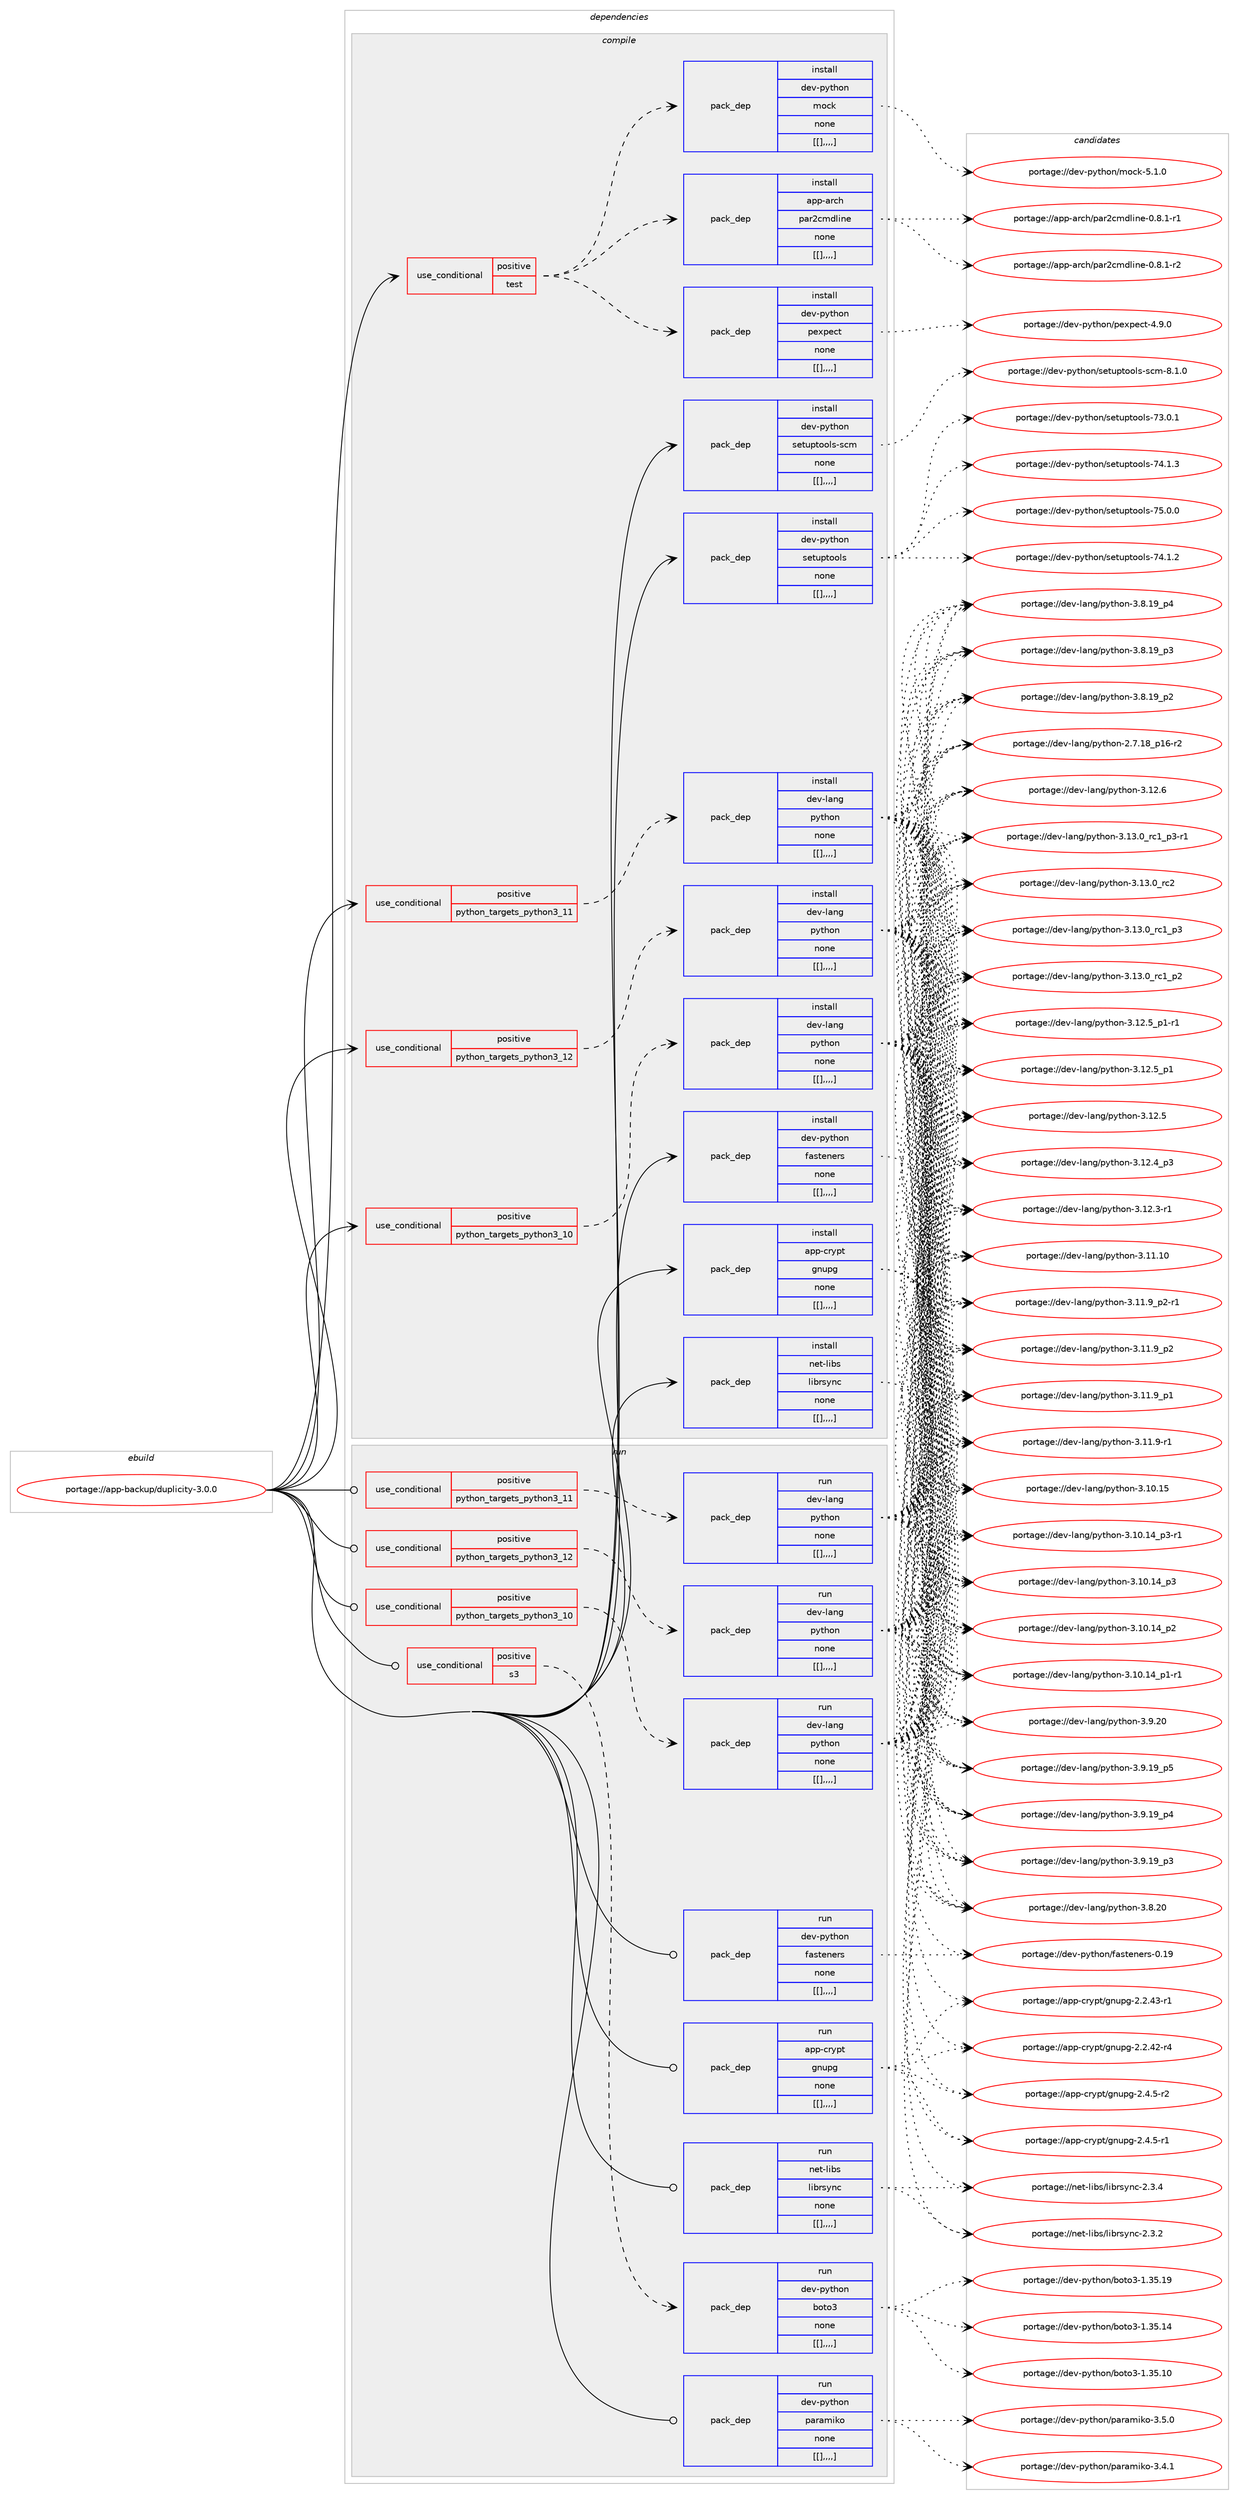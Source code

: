 digraph prolog {

# *************
# Graph options
# *************

newrank=true;
concentrate=true;
compound=true;
graph [rankdir=LR,fontname=Helvetica,fontsize=10,ranksep=1.5];#, ranksep=2.5, nodesep=0.2];
edge  [arrowhead=vee];
node  [fontname=Helvetica,fontsize=10];

# **********
# The ebuild
# **********

subgraph cluster_leftcol {
color=gray;
label=<<i>ebuild</i>>;
id [label="portage://app-backup/duplicity-3.0.0", color=red, width=4, href="../app-backup/duplicity-3.0.0.svg"];
}

# ****************
# The dependencies
# ****************

subgraph cluster_midcol {
color=gray;
label=<<i>dependencies</i>>;
subgraph cluster_compile {
fillcolor="#eeeeee";
style=filled;
label=<<i>compile</i>>;
subgraph cond2868 {
dependency9997 [label=<<TABLE BORDER="0" CELLBORDER="1" CELLSPACING="0" CELLPADDING="4"><TR><TD ROWSPAN="3" CELLPADDING="10">use_conditional</TD></TR><TR><TD>positive</TD></TR><TR><TD>python_targets_python3_10</TD></TR></TABLE>>, shape=none, color=red];
subgraph pack7084 {
dependency9998 [label=<<TABLE BORDER="0" CELLBORDER="1" CELLSPACING="0" CELLPADDING="4" WIDTH="220"><TR><TD ROWSPAN="6" CELLPADDING="30">pack_dep</TD></TR><TR><TD WIDTH="110">install</TD></TR><TR><TD>dev-lang</TD></TR><TR><TD>python</TD></TR><TR><TD>none</TD></TR><TR><TD>[[],,,,]</TD></TR></TABLE>>, shape=none, color=blue];
}
dependency9997:e -> dependency9998:w [weight=20,style="dashed",arrowhead="vee"];
}
id:e -> dependency9997:w [weight=20,style="solid",arrowhead="vee"];
subgraph cond2869 {
dependency9999 [label=<<TABLE BORDER="0" CELLBORDER="1" CELLSPACING="0" CELLPADDING="4"><TR><TD ROWSPAN="3" CELLPADDING="10">use_conditional</TD></TR><TR><TD>positive</TD></TR><TR><TD>python_targets_python3_11</TD></TR></TABLE>>, shape=none, color=red];
subgraph pack7085 {
dependency10000 [label=<<TABLE BORDER="0" CELLBORDER="1" CELLSPACING="0" CELLPADDING="4" WIDTH="220"><TR><TD ROWSPAN="6" CELLPADDING="30">pack_dep</TD></TR><TR><TD WIDTH="110">install</TD></TR><TR><TD>dev-lang</TD></TR><TR><TD>python</TD></TR><TR><TD>none</TD></TR><TR><TD>[[],,,,]</TD></TR></TABLE>>, shape=none, color=blue];
}
dependency9999:e -> dependency10000:w [weight=20,style="dashed",arrowhead="vee"];
}
id:e -> dependency9999:w [weight=20,style="solid",arrowhead="vee"];
subgraph cond2870 {
dependency10001 [label=<<TABLE BORDER="0" CELLBORDER="1" CELLSPACING="0" CELLPADDING="4"><TR><TD ROWSPAN="3" CELLPADDING="10">use_conditional</TD></TR><TR><TD>positive</TD></TR><TR><TD>python_targets_python3_12</TD></TR></TABLE>>, shape=none, color=red];
subgraph pack7086 {
dependency10002 [label=<<TABLE BORDER="0" CELLBORDER="1" CELLSPACING="0" CELLPADDING="4" WIDTH="220"><TR><TD ROWSPAN="6" CELLPADDING="30">pack_dep</TD></TR><TR><TD WIDTH="110">install</TD></TR><TR><TD>dev-lang</TD></TR><TR><TD>python</TD></TR><TR><TD>none</TD></TR><TR><TD>[[],,,,]</TD></TR></TABLE>>, shape=none, color=blue];
}
dependency10001:e -> dependency10002:w [weight=20,style="dashed",arrowhead="vee"];
}
id:e -> dependency10001:w [weight=20,style="solid",arrowhead="vee"];
subgraph cond2871 {
dependency10003 [label=<<TABLE BORDER="0" CELLBORDER="1" CELLSPACING="0" CELLPADDING="4"><TR><TD ROWSPAN="3" CELLPADDING="10">use_conditional</TD></TR><TR><TD>positive</TD></TR><TR><TD>test</TD></TR></TABLE>>, shape=none, color=red];
subgraph pack7087 {
dependency10004 [label=<<TABLE BORDER="0" CELLBORDER="1" CELLSPACING="0" CELLPADDING="4" WIDTH="220"><TR><TD ROWSPAN="6" CELLPADDING="30">pack_dep</TD></TR><TR><TD WIDTH="110">install</TD></TR><TR><TD>app-arch</TD></TR><TR><TD>par2cmdline</TD></TR><TR><TD>none</TD></TR><TR><TD>[[],,,,]</TD></TR></TABLE>>, shape=none, color=blue];
}
dependency10003:e -> dependency10004:w [weight=20,style="dashed",arrowhead="vee"];
subgraph pack7088 {
dependency10005 [label=<<TABLE BORDER="0" CELLBORDER="1" CELLSPACING="0" CELLPADDING="4" WIDTH="220"><TR><TD ROWSPAN="6" CELLPADDING="30">pack_dep</TD></TR><TR><TD WIDTH="110">install</TD></TR><TR><TD>dev-python</TD></TR><TR><TD>mock</TD></TR><TR><TD>none</TD></TR><TR><TD>[[],,,,]</TD></TR></TABLE>>, shape=none, color=blue];
}
dependency10003:e -> dependency10005:w [weight=20,style="dashed",arrowhead="vee"];
subgraph pack7089 {
dependency10006 [label=<<TABLE BORDER="0" CELLBORDER="1" CELLSPACING="0" CELLPADDING="4" WIDTH="220"><TR><TD ROWSPAN="6" CELLPADDING="30">pack_dep</TD></TR><TR><TD WIDTH="110">install</TD></TR><TR><TD>dev-python</TD></TR><TR><TD>pexpect</TD></TR><TR><TD>none</TD></TR><TR><TD>[[],,,,]</TD></TR></TABLE>>, shape=none, color=blue];
}
dependency10003:e -> dependency10006:w [weight=20,style="dashed",arrowhead="vee"];
}
id:e -> dependency10003:w [weight=20,style="solid",arrowhead="vee"];
subgraph pack7090 {
dependency10007 [label=<<TABLE BORDER="0" CELLBORDER="1" CELLSPACING="0" CELLPADDING="4" WIDTH="220"><TR><TD ROWSPAN="6" CELLPADDING="30">pack_dep</TD></TR><TR><TD WIDTH="110">install</TD></TR><TR><TD>app-crypt</TD></TR><TR><TD>gnupg</TD></TR><TR><TD>none</TD></TR><TR><TD>[[],,,,]</TD></TR></TABLE>>, shape=none, color=blue];
}
id:e -> dependency10007:w [weight=20,style="solid",arrowhead="vee"];
subgraph pack7091 {
dependency10008 [label=<<TABLE BORDER="0" CELLBORDER="1" CELLSPACING="0" CELLPADDING="4" WIDTH="220"><TR><TD ROWSPAN="6" CELLPADDING="30">pack_dep</TD></TR><TR><TD WIDTH="110">install</TD></TR><TR><TD>dev-python</TD></TR><TR><TD>fasteners</TD></TR><TR><TD>none</TD></TR><TR><TD>[[],,,,]</TD></TR></TABLE>>, shape=none, color=blue];
}
id:e -> dependency10008:w [weight=20,style="solid",arrowhead="vee"];
subgraph pack7092 {
dependency10009 [label=<<TABLE BORDER="0" CELLBORDER="1" CELLSPACING="0" CELLPADDING="4" WIDTH="220"><TR><TD ROWSPAN="6" CELLPADDING="30">pack_dep</TD></TR><TR><TD WIDTH="110">install</TD></TR><TR><TD>dev-python</TD></TR><TR><TD>setuptools</TD></TR><TR><TD>none</TD></TR><TR><TD>[[],,,,]</TD></TR></TABLE>>, shape=none, color=blue];
}
id:e -> dependency10009:w [weight=20,style="solid",arrowhead="vee"];
subgraph pack7093 {
dependency10010 [label=<<TABLE BORDER="0" CELLBORDER="1" CELLSPACING="0" CELLPADDING="4" WIDTH="220"><TR><TD ROWSPAN="6" CELLPADDING="30">pack_dep</TD></TR><TR><TD WIDTH="110">install</TD></TR><TR><TD>dev-python</TD></TR><TR><TD>setuptools-scm</TD></TR><TR><TD>none</TD></TR><TR><TD>[[],,,,]</TD></TR></TABLE>>, shape=none, color=blue];
}
id:e -> dependency10010:w [weight=20,style="solid",arrowhead="vee"];
subgraph pack7094 {
dependency10011 [label=<<TABLE BORDER="0" CELLBORDER="1" CELLSPACING="0" CELLPADDING="4" WIDTH="220"><TR><TD ROWSPAN="6" CELLPADDING="30">pack_dep</TD></TR><TR><TD WIDTH="110">install</TD></TR><TR><TD>net-libs</TD></TR><TR><TD>librsync</TD></TR><TR><TD>none</TD></TR><TR><TD>[[],,,,]</TD></TR></TABLE>>, shape=none, color=blue];
}
id:e -> dependency10011:w [weight=20,style="solid",arrowhead="vee"];
}
subgraph cluster_compileandrun {
fillcolor="#eeeeee";
style=filled;
label=<<i>compile and run</i>>;
}
subgraph cluster_run {
fillcolor="#eeeeee";
style=filled;
label=<<i>run</i>>;
subgraph cond2872 {
dependency10012 [label=<<TABLE BORDER="0" CELLBORDER="1" CELLSPACING="0" CELLPADDING="4"><TR><TD ROWSPAN="3" CELLPADDING="10">use_conditional</TD></TR><TR><TD>positive</TD></TR><TR><TD>python_targets_python3_10</TD></TR></TABLE>>, shape=none, color=red];
subgraph pack7095 {
dependency10013 [label=<<TABLE BORDER="0" CELLBORDER="1" CELLSPACING="0" CELLPADDING="4" WIDTH="220"><TR><TD ROWSPAN="6" CELLPADDING="30">pack_dep</TD></TR><TR><TD WIDTH="110">run</TD></TR><TR><TD>dev-lang</TD></TR><TR><TD>python</TD></TR><TR><TD>none</TD></TR><TR><TD>[[],,,,]</TD></TR></TABLE>>, shape=none, color=blue];
}
dependency10012:e -> dependency10013:w [weight=20,style="dashed",arrowhead="vee"];
}
id:e -> dependency10012:w [weight=20,style="solid",arrowhead="odot"];
subgraph cond2873 {
dependency10014 [label=<<TABLE BORDER="0" CELLBORDER="1" CELLSPACING="0" CELLPADDING="4"><TR><TD ROWSPAN="3" CELLPADDING="10">use_conditional</TD></TR><TR><TD>positive</TD></TR><TR><TD>python_targets_python3_11</TD></TR></TABLE>>, shape=none, color=red];
subgraph pack7096 {
dependency10015 [label=<<TABLE BORDER="0" CELLBORDER="1" CELLSPACING="0" CELLPADDING="4" WIDTH="220"><TR><TD ROWSPAN="6" CELLPADDING="30">pack_dep</TD></TR><TR><TD WIDTH="110">run</TD></TR><TR><TD>dev-lang</TD></TR><TR><TD>python</TD></TR><TR><TD>none</TD></TR><TR><TD>[[],,,,]</TD></TR></TABLE>>, shape=none, color=blue];
}
dependency10014:e -> dependency10015:w [weight=20,style="dashed",arrowhead="vee"];
}
id:e -> dependency10014:w [weight=20,style="solid",arrowhead="odot"];
subgraph cond2874 {
dependency10016 [label=<<TABLE BORDER="0" CELLBORDER="1" CELLSPACING="0" CELLPADDING="4"><TR><TD ROWSPAN="3" CELLPADDING="10">use_conditional</TD></TR><TR><TD>positive</TD></TR><TR><TD>python_targets_python3_12</TD></TR></TABLE>>, shape=none, color=red];
subgraph pack7097 {
dependency10017 [label=<<TABLE BORDER="0" CELLBORDER="1" CELLSPACING="0" CELLPADDING="4" WIDTH="220"><TR><TD ROWSPAN="6" CELLPADDING="30">pack_dep</TD></TR><TR><TD WIDTH="110">run</TD></TR><TR><TD>dev-lang</TD></TR><TR><TD>python</TD></TR><TR><TD>none</TD></TR><TR><TD>[[],,,,]</TD></TR></TABLE>>, shape=none, color=blue];
}
dependency10016:e -> dependency10017:w [weight=20,style="dashed",arrowhead="vee"];
}
id:e -> dependency10016:w [weight=20,style="solid",arrowhead="odot"];
subgraph cond2875 {
dependency10018 [label=<<TABLE BORDER="0" CELLBORDER="1" CELLSPACING="0" CELLPADDING="4"><TR><TD ROWSPAN="3" CELLPADDING="10">use_conditional</TD></TR><TR><TD>positive</TD></TR><TR><TD>s3</TD></TR></TABLE>>, shape=none, color=red];
subgraph pack7098 {
dependency10019 [label=<<TABLE BORDER="0" CELLBORDER="1" CELLSPACING="0" CELLPADDING="4" WIDTH="220"><TR><TD ROWSPAN="6" CELLPADDING="30">pack_dep</TD></TR><TR><TD WIDTH="110">run</TD></TR><TR><TD>dev-python</TD></TR><TR><TD>boto3</TD></TR><TR><TD>none</TD></TR><TR><TD>[[],,,,]</TD></TR></TABLE>>, shape=none, color=blue];
}
dependency10018:e -> dependency10019:w [weight=20,style="dashed",arrowhead="vee"];
}
id:e -> dependency10018:w [weight=20,style="solid",arrowhead="odot"];
subgraph pack7099 {
dependency10020 [label=<<TABLE BORDER="0" CELLBORDER="1" CELLSPACING="0" CELLPADDING="4" WIDTH="220"><TR><TD ROWSPAN="6" CELLPADDING="30">pack_dep</TD></TR><TR><TD WIDTH="110">run</TD></TR><TR><TD>app-crypt</TD></TR><TR><TD>gnupg</TD></TR><TR><TD>none</TD></TR><TR><TD>[[],,,,]</TD></TR></TABLE>>, shape=none, color=blue];
}
id:e -> dependency10020:w [weight=20,style="solid",arrowhead="odot"];
subgraph pack7100 {
dependency10021 [label=<<TABLE BORDER="0" CELLBORDER="1" CELLSPACING="0" CELLPADDING="4" WIDTH="220"><TR><TD ROWSPAN="6" CELLPADDING="30">pack_dep</TD></TR><TR><TD WIDTH="110">run</TD></TR><TR><TD>dev-python</TD></TR><TR><TD>fasteners</TD></TR><TR><TD>none</TD></TR><TR><TD>[[],,,,]</TD></TR></TABLE>>, shape=none, color=blue];
}
id:e -> dependency10021:w [weight=20,style="solid",arrowhead="odot"];
subgraph pack7101 {
dependency10022 [label=<<TABLE BORDER="0" CELLBORDER="1" CELLSPACING="0" CELLPADDING="4" WIDTH="220"><TR><TD ROWSPAN="6" CELLPADDING="30">pack_dep</TD></TR><TR><TD WIDTH="110">run</TD></TR><TR><TD>dev-python</TD></TR><TR><TD>paramiko</TD></TR><TR><TD>none</TD></TR><TR><TD>[[],,,,]</TD></TR></TABLE>>, shape=none, color=blue];
}
id:e -> dependency10022:w [weight=20,style="solid",arrowhead="odot"];
subgraph pack7102 {
dependency10023 [label=<<TABLE BORDER="0" CELLBORDER="1" CELLSPACING="0" CELLPADDING="4" WIDTH="220"><TR><TD ROWSPAN="6" CELLPADDING="30">pack_dep</TD></TR><TR><TD WIDTH="110">run</TD></TR><TR><TD>net-libs</TD></TR><TR><TD>librsync</TD></TR><TR><TD>none</TD></TR><TR><TD>[[],,,,]</TD></TR></TABLE>>, shape=none, color=blue];
}
id:e -> dependency10023:w [weight=20,style="solid",arrowhead="odot"];
}
}

# **************
# The candidates
# **************

subgraph cluster_choices {
rank=same;
color=gray;
label=<<i>candidates</i>>;

subgraph choice7084 {
color=black;
nodesep=1;
choice10010111845108971101034711212111610411111045514649514648951149950 [label="portage://dev-lang/python-3.13.0_rc2", color=red, width=4,href="../dev-lang/python-3.13.0_rc2.svg"];
choice1001011184510897110103471121211161041111104551464951464895114994995112514511449 [label="portage://dev-lang/python-3.13.0_rc1_p3-r1", color=red, width=4,href="../dev-lang/python-3.13.0_rc1_p3-r1.svg"];
choice100101118451089711010347112121116104111110455146495146489511499499511251 [label="portage://dev-lang/python-3.13.0_rc1_p3", color=red, width=4,href="../dev-lang/python-3.13.0_rc1_p3.svg"];
choice100101118451089711010347112121116104111110455146495146489511499499511250 [label="portage://dev-lang/python-3.13.0_rc1_p2", color=red, width=4,href="../dev-lang/python-3.13.0_rc1_p2.svg"];
choice10010111845108971101034711212111610411111045514649504654 [label="portage://dev-lang/python-3.12.6", color=red, width=4,href="../dev-lang/python-3.12.6.svg"];
choice1001011184510897110103471121211161041111104551464950465395112494511449 [label="portage://dev-lang/python-3.12.5_p1-r1", color=red, width=4,href="../dev-lang/python-3.12.5_p1-r1.svg"];
choice100101118451089711010347112121116104111110455146495046539511249 [label="portage://dev-lang/python-3.12.5_p1", color=red, width=4,href="../dev-lang/python-3.12.5_p1.svg"];
choice10010111845108971101034711212111610411111045514649504653 [label="portage://dev-lang/python-3.12.5", color=red, width=4,href="../dev-lang/python-3.12.5.svg"];
choice100101118451089711010347112121116104111110455146495046529511251 [label="portage://dev-lang/python-3.12.4_p3", color=red, width=4,href="../dev-lang/python-3.12.4_p3.svg"];
choice100101118451089711010347112121116104111110455146495046514511449 [label="portage://dev-lang/python-3.12.3-r1", color=red, width=4,href="../dev-lang/python-3.12.3-r1.svg"];
choice1001011184510897110103471121211161041111104551464949464948 [label="portage://dev-lang/python-3.11.10", color=red, width=4,href="../dev-lang/python-3.11.10.svg"];
choice1001011184510897110103471121211161041111104551464949465795112504511449 [label="portage://dev-lang/python-3.11.9_p2-r1", color=red, width=4,href="../dev-lang/python-3.11.9_p2-r1.svg"];
choice100101118451089711010347112121116104111110455146494946579511250 [label="portage://dev-lang/python-3.11.9_p2", color=red, width=4,href="../dev-lang/python-3.11.9_p2.svg"];
choice100101118451089711010347112121116104111110455146494946579511249 [label="portage://dev-lang/python-3.11.9_p1", color=red, width=4,href="../dev-lang/python-3.11.9_p1.svg"];
choice100101118451089711010347112121116104111110455146494946574511449 [label="portage://dev-lang/python-3.11.9-r1", color=red, width=4,href="../dev-lang/python-3.11.9-r1.svg"];
choice1001011184510897110103471121211161041111104551464948464953 [label="portage://dev-lang/python-3.10.15", color=red, width=4,href="../dev-lang/python-3.10.15.svg"];
choice100101118451089711010347112121116104111110455146494846495295112514511449 [label="portage://dev-lang/python-3.10.14_p3-r1", color=red, width=4,href="../dev-lang/python-3.10.14_p3-r1.svg"];
choice10010111845108971101034711212111610411111045514649484649529511251 [label="portage://dev-lang/python-3.10.14_p3", color=red, width=4,href="../dev-lang/python-3.10.14_p3.svg"];
choice10010111845108971101034711212111610411111045514649484649529511250 [label="portage://dev-lang/python-3.10.14_p2", color=red, width=4,href="../dev-lang/python-3.10.14_p2.svg"];
choice100101118451089711010347112121116104111110455146494846495295112494511449 [label="portage://dev-lang/python-3.10.14_p1-r1", color=red, width=4,href="../dev-lang/python-3.10.14_p1-r1.svg"];
choice10010111845108971101034711212111610411111045514657465048 [label="portage://dev-lang/python-3.9.20", color=red, width=4,href="../dev-lang/python-3.9.20.svg"];
choice100101118451089711010347112121116104111110455146574649579511253 [label="portage://dev-lang/python-3.9.19_p5", color=red, width=4,href="../dev-lang/python-3.9.19_p5.svg"];
choice100101118451089711010347112121116104111110455146574649579511252 [label="portage://dev-lang/python-3.9.19_p4", color=red, width=4,href="../dev-lang/python-3.9.19_p4.svg"];
choice100101118451089711010347112121116104111110455146574649579511251 [label="portage://dev-lang/python-3.9.19_p3", color=red, width=4,href="../dev-lang/python-3.9.19_p3.svg"];
choice10010111845108971101034711212111610411111045514656465048 [label="portage://dev-lang/python-3.8.20", color=red, width=4,href="../dev-lang/python-3.8.20.svg"];
choice100101118451089711010347112121116104111110455146564649579511252 [label="portage://dev-lang/python-3.8.19_p4", color=red, width=4,href="../dev-lang/python-3.8.19_p4.svg"];
choice100101118451089711010347112121116104111110455146564649579511251 [label="portage://dev-lang/python-3.8.19_p3", color=red, width=4,href="../dev-lang/python-3.8.19_p3.svg"];
choice100101118451089711010347112121116104111110455146564649579511250 [label="portage://dev-lang/python-3.8.19_p2", color=red, width=4,href="../dev-lang/python-3.8.19_p2.svg"];
choice100101118451089711010347112121116104111110455046554649569511249544511450 [label="portage://dev-lang/python-2.7.18_p16-r2", color=red, width=4,href="../dev-lang/python-2.7.18_p16-r2.svg"];
dependency9998:e -> choice10010111845108971101034711212111610411111045514649514648951149950:w [style=dotted,weight="100"];
dependency9998:e -> choice1001011184510897110103471121211161041111104551464951464895114994995112514511449:w [style=dotted,weight="100"];
dependency9998:e -> choice100101118451089711010347112121116104111110455146495146489511499499511251:w [style=dotted,weight="100"];
dependency9998:e -> choice100101118451089711010347112121116104111110455146495146489511499499511250:w [style=dotted,weight="100"];
dependency9998:e -> choice10010111845108971101034711212111610411111045514649504654:w [style=dotted,weight="100"];
dependency9998:e -> choice1001011184510897110103471121211161041111104551464950465395112494511449:w [style=dotted,weight="100"];
dependency9998:e -> choice100101118451089711010347112121116104111110455146495046539511249:w [style=dotted,weight="100"];
dependency9998:e -> choice10010111845108971101034711212111610411111045514649504653:w [style=dotted,weight="100"];
dependency9998:e -> choice100101118451089711010347112121116104111110455146495046529511251:w [style=dotted,weight="100"];
dependency9998:e -> choice100101118451089711010347112121116104111110455146495046514511449:w [style=dotted,weight="100"];
dependency9998:e -> choice1001011184510897110103471121211161041111104551464949464948:w [style=dotted,weight="100"];
dependency9998:e -> choice1001011184510897110103471121211161041111104551464949465795112504511449:w [style=dotted,weight="100"];
dependency9998:e -> choice100101118451089711010347112121116104111110455146494946579511250:w [style=dotted,weight="100"];
dependency9998:e -> choice100101118451089711010347112121116104111110455146494946579511249:w [style=dotted,weight="100"];
dependency9998:e -> choice100101118451089711010347112121116104111110455146494946574511449:w [style=dotted,weight="100"];
dependency9998:e -> choice1001011184510897110103471121211161041111104551464948464953:w [style=dotted,weight="100"];
dependency9998:e -> choice100101118451089711010347112121116104111110455146494846495295112514511449:w [style=dotted,weight="100"];
dependency9998:e -> choice10010111845108971101034711212111610411111045514649484649529511251:w [style=dotted,weight="100"];
dependency9998:e -> choice10010111845108971101034711212111610411111045514649484649529511250:w [style=dotted,weight="100"];
dependency9998:e -> choice100101118451089711010347112121116104111110455146494846495295112494511449:w [style=dotted,weight="100"];
dependency9998:e -> choice10010111845108971101034711212111610411111045514657465048:w [style=dotted,weight="100"];
dependency9998:e -> choice100101118451089711010347112121116104111110455146574649579511253:w [style=dotted,weight="100"];
dependency9998:e -> choice100101118451089711010347112121116104111110455146574649579511252:w [style=dotted,weight="100"];
dependency9998:e -> choice100101118451089711010347112121116104111110455146574649579511251:w [style=dotted,weight="100"];
dependency9998:e -> choice10010111845108971101034711212111610411111045514656465048:w [style=dotted,weight="100"];
dependency9998:e -> choice100101118451089711010347112121116104111110455146564649579511252:w [style=dotted,weight="100"];
dependency9998:e -> choice100101118451089711010347112121116104111110455146564649579511251:w [style=dotted,weight="100"];
dependency9998:e -> choice100101118451089711010347112121116104111110455146564649579511250:w [style=dotted,weight="100"];
dependency9998:e -> choice100101118451089711010347112121116104111110455046554649569511249544511450:w [style=dotted,weight="100"];
}
subgraph choice7085 {
color=black;
nodesep=1;
choice10010111845108971101034711212111610411111045514649514648951149950 [label="portage://dev-lang/python-3.13.0_rc2", color=red, width=4,href="../dev-lang/python-3.13.0_rc2.svg"];
choice1001011184510897110103471121211161041111104551464951464895114994995112514511449 [label="portage://dev-lang/python-3.13.0_rc1_p3-r1", color=red, width=4,href="../dev-lang/python-3.13.0_rc1_p3-r1.svg"];
choice100101118451089711010347112121116104111110455146495146489511499499511251 [label="portage://dev-lang/python-3.13.0_rc1_p3", color=red, width=4,href="../dev-lang/python-3.13.0_rc1_p3.svg"];
choice100101118451089711010347112121116104111110455146495146489511499499511250 [label="portage://dev-lang/python-3.13.0_rc1_p2", color=red, width=4,href="../dev-lang/python-3.13.0_rc1_p2.svg"];
choice10010111845108971101034711212111610411111045514649504654 [label="portage://dev-lang/python-3.12.6", color=red, width=4,href="../dev-lang/python-3.12.6.svg"];
choice1001011184510897110103471121211161041111104551464950465395112494511449 [label="portage://dev-lang/python-3.12.5_p1-r1", color=red, width=4,href="../dev-lang/python-3.12.5_p1-r1.svg"];
choice100101118451089711010347112121116104111110455146495046539511249 [label="portage://dev-lang/python-3.12.5_p1", color=red, width=4,href="../dev-lang/python-3.12.5_p1.svg"];
choice10010111845108971101034711212111610411111045514649504653 [label="portage://dev-lang/python-3.12.5", color=red, width=4,href="../dev-lang/python-3.12.5.svg"];
choice100101118451089711010347112121116104111110455146495046529511251 [label="portage://dev-lang/python-3.12.4_p3", color=red, width=4,href="../dev-lang/python-3.12.4_p3.svg"];
choice100101118451089711010347112121116104111110455146495046514511449 [label="portage://dev-lang/python-3.12.3-r1", color=red, width=4,href="../dev-lang/python-3.12.3-r1.svg"];
choice1001011184510897110103471121211161041111104551464949464948 [label="portage://dev-lang/python-3.11.10", color=red, width=4,href="../dev-lang/python-3.11.10.svg"];
choice1001011184510897110103471121211161041111104551464949465795112504511449 [label="portage://dev-lang/python-3.11.9_p2-r1", color=red, width=4,href="../dev-lang/python-3.11.9_p2-r1.svg"];
choice100101118451089711010347112121116104111110455146494946579511250 [label="portage://dev-lang/python-3.11.9_p2", color=red, width=4,href="../dev-lang/python-3.11.9_p2.svg"];
choice100101118451089711010347112121116104111110455146494946579511249 [label="portage://dev-lang/python-3.11.9_p1", color=red, width=4,href="../dev-lang/python-3.11.9_p1.svg"];
choice100101118451089711010347112121116104111110455146494946574511449 [label="portage://dev-lang/python-3.11.9-r1", color=red, width=4,href="../dev-lang/python-3.11.9-r1.svg"];
choice1001011184510897110103471121211161041111104551464948464953 [label="portage://dev-lang/python-3.10.15", color=red, width=4,href="../dev-lang/python-3.10.15.svg"];
choice100101118451089711010347112121116104111110455146494846495295112514511449 [label="portage://dev-lang/python-3.10.14_p3-r1", color=red, width=4,href="../dev-lang/python-3.10.14_p3-r1.svg"];
choice10010111845108971101034711212111610411111045514649484649529511251 [label="portage://dev-lang/python-3.10.14_p3", color=red, width=4,href="../dev-lang/python-3.10.14_p3.svg"];
choice10010111845108971101034711212111610411111045514649484649529511250 [label="portage://dev-lang/python-3.10.14_p2", color=red, width=4,href="../dev-lang/python-3.10.14_p2.svg"];
choice100101118451089711010347112121116104111110455146494846495295112494511449 [label="portage://dev-lang/python-3.10.14_p1-r1", color=red, width=4,href="../dev-lang/python-3.10.14_p1-r1.svg"];
choice10010111845108971101034711212111610411111045514657465048 [label="portage://dev-lang/python-3.9.20", color=red, width=4,href="../dev-lang/python-3.9.20.svg"];
choice100101118451089711010347112121116104111110455146574649579511253 [label="portage://dev-lang/python-3.9.19_p5", color=red, width=4,href="../dev-lang/python-3.9.19_p5.svg"];
choice100101118451089711010347112121116104111110455146574649579511252 [label="portage://dev-lang/python-3.9.19_p4", color=red, width=4,href="../dev-lang/python-3.9.19_p4.svg"];
choice100101118451089711010347112121116104111110455146574649579511251 [label="portage://dev-lang/python-3.9.19_p3", color=red, width=4,href="../dev-lang/python-3.9.19_p3.svg"];
choice10010111845108971101034711212111610411111045514656465048 [label="portage://dev-lang/python-3.8.20", color=red, width=4,href="../dev-lang/python-3.8.20.svg"];
choice100101118451089711010347112121116104111110455146564649579511252 [label="portage://dev-lang/python-3.8.19_p4", color=red, width=4,href="../dev-lang/python-3.8.19_p4.svg"];
choice100101118451089711010347112121116104111110455146564649579511251 [label="portage://dev-lang/python-3.8.19_p3", color=red, width=4,href="../dev-lang/python-3.8.19_p3.svg"];
choice100101118451089711010347112121116104111110455146564649579511250 [label="portage://dev-lang/python-3.8.19_p2", color=red, width=4,href="../dev-lang/python-3.8.19_p2.svg"];
choice100101118451089711010347112121116104111110455046554649569511249544511450 [label="portage://dev-lang/python-2.7.18_p16-r2", color=red, width=4,href="../dev-lang/python-2.7.18_p16-r2.svg"];
dependency10000:e -> choice10010111845108971101034711212111610411111045514649514648951149950:w [style=dotted,weight="100"];
dependency10000:e -> choice1001011184510897110103471121211161041111104551464951464895114994995112514511449:w [style=dotted,weight="100"];
dependency10000:e -> choice100101118451089711010347112121116104111110455146495146489511499499511251:w [style=dotted,weight="100"];
dependency10000:e -> choice100101118451089711010347112121116104111110455146495146489511499499511250:w [style=dotted,weight="100"];
dependency10000:e -> choice10010111845108971101034711212111610411111045514649504654:w [style=dotted,weight="100"];
dependency10000:e -> choice1001011184510897110103471121211161041111104551464950465395112494511449:w [style=dotted,weight="100"];
dependency10000:e -> choice100101118451089711010347112121116104111110455146495046539511249:w [style=dotted,weight="100"];
dependency10000:e -> choice10010111845108971101034711212111610411111045514649504653:w [style=dotted,weight="100"];
dependency10000:e -> choice100101118451089711010347112121116104111110455146495046529511251:w [style=dotted,weight="100"];
dependency10000:e -> choice100101118451089711010347112121116104111110455146495046514511449:w [style=dotted,weight="100"];
dependency10000:e -> choice1001011184510897110103471121211161041111104551464949464948:w [style=dotted,weight="100"];
dependency10000:e -> choice1001011184510897110103471121211161041111104551464949465795112504511449:w [style=dotted,weight="100"];
dependency10000:e -> choice100101118451089711010347112121116104111110455146494946579511250:w [style=dotted,weight="100"];
dependency10000:e -> choice100101118451089711010347112121116104111110455146494946579511249:w [style=dotted,weight="100"];
dependency10000:e -> choice100101118451089711010347112121116104111110455146494946574511449:w [style=dotted,weight="100"];
dependency10000:e -> choice1001011184510897110103471121211161041111104551464948464953:w [style=dotted,weight="100"];
dependency10000:e -> choice100101118451089711010347112121116104111110455146494846495295112514511449:w [style=dotted,weight="100"];
dependency10000:e -> choice10010111845108971101034711212111610411111045514649484649529511251:w [style=dotted,weight="100"];
dependency10000:e -> choice10010111845108971101034711212111610411111045514649484649529511250:w [style=dotted,weight="100"];
dependency10000:e -> choice100101118451089711010347112121116104111110455146494846495295112494511449:w [style=dotted,weight="100"];
dependency10000:e -> choice10010111845108971101034711212111610411111045514657465048:w [style=dotted,weight="100"];
dependency10000:e -> choice100101118451089711010347112121116104111110455146574649579511253:w [style=dotted,weight="100"];
dependency10000:e -> choice100101118451089711010347112121116104111110455146574649579511252:w [style=dotted,weight="100"];
dependency10000:e -> choice100101118451089711010347112121116104111110455146574649579511251:w [style=dotted,weight="100"];
dependency10000:e -> choice10010111845108971101034711212111610411111045514656465048:w [style=dotted,weight="100"];
dependency10000:e -> choice100101118451089711010347112121116104111110455146564649579511252:w [style=dotted,weight="100"];
dependency10000:e -> choice100101118451089711010347112121116104111110455146564649579511251:w [style=dotted,weight="100"];
dependency10000:e -> choice100101118451089711010347112121116104111110455146564649579511250:w [style=dotted,weight="100"];
dependency10000:e -> choice100101118451089711010347112121116104111110455046554649569511249544511450:w [style=dotted,weight="100"];
}
subgraph choice7086 {
color=black;
nodesep=1;
choice10010111845108971101034711212111610411111045514649514648951149950 [label="portage://dev-lang/python-3.13.0_rc2", color=red, width=4,href="../dev-lang/python-3.13.0_rc2.svg"];
choice1001011184510897110103471121211161041111104551464951464895114994995112514511449 [label="portage://dev-lang/python-3.13.0_rc1_p3-r1", color=red, width=4,href="../dev-lang/python-3.13.0_rc1_p3-r1.svg"];
choice100101118451089711010347112121116104111110455146495146489511499499511251 [label="portage://dev-lang/python-3.13.0_rc1_p3", color=red, width=4,href="../dev-lang/python-3.13.0_rc1_p3.svg"];
choice100101118451089711010347112121116104111110455146495146489511499499511250 [label="portage://dev-lang/python-3.13.0_rc1_p2", color=red, width=4,href="../dev-lang/python-3.13.0_rc1_p2.svg"];
choice10010111845108971101034711212111610411111045514649504654 [label="portage://dev-lang/python-3.12.6", color=red, width=4,href="../dev-lang/python-3.12.6.svg"];
choice1001011184510897110103471121211161041111104551464950465395112494511449 [label="portage://dev-lang/python-3.12.5_p1-r1", color=red, width=4,href="../dev-lang/python-3.12.5_p1-r1.svg"];
choice100101118451089711010347112121116104111110455146495046539511249 [label="portage://dev-lang/python-3.12.5_p1", color=red, width=4,href="../dev-lang/python-3.12.5_p1.svg"];
choice10010111845108971101034711212111610411111045514649504653 [label="portage://dev-lang/python-3.12.5", color=red, width=4,href="../dev-lang/python-3.12.5.svg"];
choice100101118451089711010347112121116104111110455146495046529511251 [label="portage://dev-lang/python-3.12.4_p3", color=red, width=4,href="../dev-lang/python-3.12.4_p3.svg"];
choice100101118451089711010347112121116104111110455146495046514511449 [label="portage://dev-lang/python-3.12.3-r1", color=red, width=4,href="../dev-lang/python-3.12.3-r1.svg"];
choice1001011184510897110103471121211161041111104551464949464948 [label="portage://dev-lang/python-3.11.10", color=red, width=4,href="../dev-lang/python-3.11.10.svg"];
choice1001011184510897110103471121211161041111104551464949465795112504511449 [label="portage://dev-lang/python-3.11.9_p2-r1", color=red, width=4,href="../dev-lang/python-3.11.9_p2-r1.svg"];
choice100101118451089711010347112121116104111110455146494946579511250 [label="portage://dev-lang/python-3.11.9_p2", color=red, width=4,href="../dev-lang/python-3.11.9_p2.svg"];
choice100101118451089711010347112121116104111110455146494946579511249 [label="portage://dev-lang/python-3.11.9_p1", color=red, width=4,href="../dev-lang/python-3.11.9_p1.svg"];
choice100101118451089711010347112121116104111110455146494946574511449 [label="portage://dev-lang/python-3.11.9-r1", color=red, width=4,href="../dev-lang/python-3.11.9-r1.svg"];
choice1001011184510897110103471121211161041111104551464948464953 [label="portage://dev-lang/python-3.10.15", color=red, width=4,href="../dev-lang/python-3.10.15.svg"];
choice100101118451089711010347112121116104111110455146494846495295112514511449 [label="portage://dev-lang/python-3.10.14_p3-r1", color=red, width=4,href="../dev-lang/python-3.10.14_p3-r1.svg"];
choice10010111845108971101034711212111610411111045514649484649529511251 [label="portage://dev-lang/python-3.10.14_p3", color=red, width=4,href="../dev-lang/python-3.10.14_p3.svg"];
choice10010111845108971101034711212111610411111045514649484649529511250 [label="portage://dev-lang/python-3.10.14_p2", color=red, width=4,href="../dev-lang/python-3.10.14_p2.svg"];
choice100101118451089711010347112121116104111110455146494846495295112494511449 [label="portage://dev-lang/python-3.10.14_p1-r1", color=red, width=4,href="../dev-lang/python-3.10.14_p1-r1.svg"];
choice10010111845108971101034711212111610411111045514657465048 [label="portage://dev-lang/python-3.9.20", color=red, width=4,href="../dev-lang/python-3.9.20.svg"];
choice100101118451089711010347112121116104111110455146574649579511253 [label="portage://dev-lang/python-3.9.19_p5", color=red, width=4,href="../dev-lang/python-3.9.19_p5.svg"];
choice100101118451089711010347112121116104111110455146574649579511252 [label="portage://dev-lang/python-3.9.19_p4", color=red, width=4,href="../dev-lang/python-3.9.19_p4.svg"];
choice100101118451089711010347112121116104111110455146574649579511251 [label="portage://dev-lang/python-3.9.19_p3", color=red, width=4,href="../dev-lang/python-3.9.19_p3.svg"];
choice10010111845108971101034711212111610411111045514656465048 [label="portage://dev-lang/python-3.8.20", color=red, width=4,href="../dev-lang/python-3.8.20.svg"];
choice100101118451089711010347112121116104111110455146564649579511252 [label="portage://dev-lang/python-3.8.19_p4", color=red, width=4,href="../dev-lang/python-3.8.19_p4.svg"];
choice100101118451089711010347112121116104111110455146564649579511251 [label="portage://dev-lang/python-3.8.19_p3", color=red, width=4,href="../dev-lang/python-3.8.19_p3.svg"];
choice100101118451089711010347112121116104111110455146564649579511250 [label="portage://dev-lang/python-3.8.19_p2", color=red, width=4,href="../dev-lang/python-3.8.19_p2.svg"];
choice100101118451089711010347112121116104111110455046554649569511249544511450 [label="portage://dev-lang/python-2.7.18_p16-r2", color=red, width=4,href="../dev-lang/python-2.7.18_p16-r2.svg"];
dependency10002:e -> choice10010111845108971101034711212111610411111045514649514648951149950:w [style=dotted,weight="100"];
dependency10002:e -> choice1001011184510897110103471121211161041111104551464951464895114994995112514511449:w [style=dotted,weight="100"];
dependency10002:e -> choice100101118451089711010347112121116104111110455146495146489511499499511251:w [style=dotted,weight="100"];
dependency10002:e -> choice100101118451089711010347112121116104111110455146495146489511499499511250:w [style=dotted,weight="100"];
dependency10002:e -> choice10010111845108971101034711212111610411111045514649504654:w [style=dotted,weight="100"];
dependency10002:e -> choice1001011184510897110103471121211161041111104551464950465395112494511449:w [style=dotted,weight="100"];
dependency10002:e -> choice100101118451089711010347112121116104111110455146495046539511249:w [style=dotted,weight="100"];
dependency10002:e -> choice10010111845108971101034711212111610411111045514649504653:w [style=dotted,weight="100"];
dependency10002:e -> choice100101118451089711010347112121116104111110455146495046529511251:w [style=dotted,weight="100"];
dependency10002:e -> choice100101118451089711010347112121116104111110455146495046514511449:w [style=dotted,weight="100"];
dependency10002:e -> choice1001011184510897110103471121211161041111104551464949464948:w [style=dotted,weight="100"];
dependency10002:e -> choice1001011184510897110103471121211161041111104551464949465795112504511449:w [style=dotted,weight="100"];
dependency10002:e -> choice100101118451089711010347112121116104111110455146494946579511250:w [style=dotted,weight="100"];
dependency10002:e -> choice100101118451089711010347112121116104111110455146494946579511249:w [style=dotted,weight="100"];
dependency10002:e -> choice100101118451089711010347112121116104111110455146494946574511449:w [style=dotted,weight="100"];
dependency10002:e -> choice1001011184510897110103471121211161041111104551464948464953:w [style=dotted,weight="100"];
dependency10002:e -> choice100101118451089711010347112121116104111110455146494846495295112514511449:w [style=dotted,weight="100"];
dependency10002:e -> choice10010111845108971101034711212111610411111045514649484649529511251:w [style=dotted,weight="100"];
dependency10002:e -> choice10010111845108971101034711212111610411111045514649484649529511250:w [style=dotted,weight="100"];
dependency10002:e -> choice100101118451089711010347112121116104111110455146494846495295112494511449:w [style=dotted,weight="100"];
dependency10002:e -> choice10010111845108971101034711212111610411111045514657465048:w [style=dotted,weight="100"];
dependency10002:e -> choice100101118451089711010347112121116104111110455146574649579511253:w [style=dotted,weight="100"];
dependency10002:e -> choice100101118451089711010347112121116104111110455146574649579511252:w [style=dotted,weight="100"];
dependency10002:e -> choice100101118451089711010347112121116104111110455146574649579511251:w [style=dotted,weight="100"];
dependency10002:e -> choice10010111845108971101034711212111610411111045514656465048:w [style=dotted,weight="100"];
dependency10002:e -> choice100101118451089711010347112121116104111110455146564649579511252:w [style=dotted,weight="100"];
dependency10002:e -> choice100101118451089711010347112121116104111110455146564649579511251:w [style=dotted,weight="100"];
dependency10002:e -> choice100101118451089711010347112121116104111110455146564649579511250:w [style=dotted,weight="100"];
dependency10002:e -> choice100101118451089711010347112121116104111110455046554649569511249544511450:w [style=dotted,weight="100"];
}
subgraph choice7087 {
color=black;
nodesep=1;
choice97112112459711499104471129711450991091001081051101014548465646494511450 [label="portage://app-arch/par2cmdline-0.8.1-r2", color=red, width=4,href="../app-arch/par2cmdline-0.8.1-r2.svg"];
choice97112112459711499104471129711450991091001081051101014548465646494511449 [label="portage://app-arch/par2cmdline-0.8.1-r1", color=red, width=4,href="../app-arch/par2cmdline-0.8.1-r1.svg"];
dependency10004:e -> choice97112112459711499104471129711450991091001081051101014548465646494511450:w [style=dotted,weight="100"];
dependency10004:e -> choice97112112459711499104471129711450991091001081051101014548465646494511449:w [style=dotted,weight="100"];
}
subgraph choice7088 {
color=black;
nodesep=1;
choice100101118451121211161041111104710911199107455346494648 [label="portage://dev-python/mock-5.1.0", color=red, width=4,href="../dev-python/mock-5.1.0.svg"];
dependency10005:e -> choice100101118451121211161041111104710911199107455346494648:w [style=dotted,weight="100"];
}
subgraph choice7089 {
color=black;
nodesep=1;
choice100101118451121211161041111104711210112011210199116455246574648 [label="portage://dev-python/pexpect-4.9.0", color=red, width=4,href="../dev-python/pexpect-4.9.0.svg"];
dependency10006:e -> choice100101118451121211161041111104711210112011210199116455246574648:w [style=dotted,weight="100"];
}
subgraph choice7090 {
color=black;
nodesep=1;
choice971121124599114121112116471031101171121034550465246534511450 [label="portage://app-crypt/gnupg-2.4.5-r2", color=red, width=4,href="../app-crypt/gnupg-2.4.5-r2.svg"];
choice971121124599114121112116471031101171121034550465246534511449 [label="portage://app-crypt/gnupg-2.4.5-r1", color=red, width=4,href="../app-crypt/gnupg-2.4.5-r1.svg"];
choice97112112459911412111211647103110117112103455046504652514511449 [label="portage://app-crypt/gnupg-2.2.43-r1", color=red, width=4,href="../app-crypt/gnupg-2.2.43-r1.svg"];
choice97112112459911412111211647103110117112103455046504652504511452 [label="portage://app-crypt/gnupg-2.2.42-r4", color=red, width=4,href="../app-crypt/gnupg-2.2.42-r4.svg"];
dependency10007:e -> choice971121124599114121112116471031101171121034550465246534511450:w [style=dotted,weight="100"];
dependency10007:e -> choice971121124599114121112116471031101171121034550465246534511449:w [style=dotted,weight="100"];
dependency10007:e -> choice97112112459911412111211647103110117112103455046504652514511449:w [style=dotted,weight="100"];
dependency10007:e -> choice97112112459911412111211647103110117112103455046504652504511452:w [style=dotted,weight="100"];
}
subgraph choice7091 {
color=black;
nodesep=1;
choice1001011184511212111610411111047102971151161011101011141154548464957 [label="portage://dev-python/fasteners-0.19", color=red, width=4,href="../dev-python/fasteners-0.19.svg"];
dependency10008:e -> choice1001011184511212111610411111047102971151161011101011141154548464957:w [style=dotted,weight="100"];
}
subgraph choice7092 {
color=black;
nodesep=1;
choice100101118451121211161041111104711510111611711211611111110811545555346484648 [label="portage://dev-python/setuptools-75.0.0", color=red, width=4,href="../dev-python/setuptools-75.0.0.svg"];
choice100101118451121211161041111104711510111611711211611111110811545555246494651 [label="portage://dev-python/setuptools-74.1.3", color=red, width=4,href="../dev-python/setuptools-74.1.3.svg"];
choice100101118451121211161041111104711510111611711211611111110811545555246494650 [label="portage://dev-python/setuptools-74.1.2", color=red, width=4,href="../dev-python/setuptools-74.1.2.svg"];
choice100101118451121211161041111104711510111611711211611111110811545555146484649 [label="portage://dev-python/setuptools-73.0.1", color=red, width=4,href="../dev-python/setuptools-73.0.1.svg"];
dependency10009:e -> choice100101118451121211161041111104711510111611711211611111110811545555346484648:w [style=dotted,weight="100"];
dependency10009:e -> choice100101118451121211161041111104711510111611711211611111110811545555246494651:w [style=dotted,weight="100"];
dependency10009:e -> choice100101118451121211161041111104711510111611711211611111110811545555246494650:w [style=dotted,weight="100"];
dependency10009:e -> choice100101118451121211161041111104711510111611711211611111110811545555146484649:w [style=dotted,weight="100"];
}
subgraph choice7093 {
color=black;
nodesep=1;
choice10010111845112121116104111110471151011161171121161111111081154511599109455646494648 [label="portage://dev-python/setuptools-scm-8.1.0", color=red, width=4,href="../dev-python/setuptools-scm-8.1.0.svg"];
dependency10010:e -> choice10010111845112121116104111110471151011161171121161111111081154511599109455646494648:w [style=dotted,weight="100"];
}
subgraph choice7094 {
color=black;
nodesep=1;
choice1101011164510810598115471081059811411512111099455046514652 [label="portage://net-libs/librsync-2.3.4", color=red, width=4,href="../net-libs/librsync-2.3.4.svg"];
choice1101011164510810598115471081059811411512111099455046514650 [label="portage://net-libs/librsync-2.3.2", color=red, width=4,href="../net-libs/librsync-2.3.2.svg"];
dependency10011:e -> choice1101011164510810598115471081059811411512111099455046514652:w [style=dotted,weight="100"];
dependency10011:e -> choice1101011164510810598115471081059811411512111099455046514650:w [style=dotted,weight="100"];
}
subgraph choice7095 {
color=black;
nodesep=1;
choice10010111845108971101034711212111610411111045514649514648951149950 [label="portage://dev-lang/python-3.13.0_rc2", color=red, width=4,href="../dev-lang/python-3.13.0_rc2.svg"];
choice1001011184510897110103471121211161041111104551464951464895114994995112514511449 [label="portage://dev-lang/python-3.13.0_rc1_p3-r1", color=red, width=4,href="../dev-lang/python-3.13.0_rc1_p3-r1.svg"];
choice100101118451089711010347112121116104111110455146495146489511499499511251 [label="portage://dev-lang/python-3.13.0_rc1_p3", color=red, width=4,href="../dev-lang/python-3.13.0_rc1_p3.svg"];
choice100101118451089711010347112121116104111110455146495146489511499499511250 [label="portage://dev-lang/python-3.13.0_rc1_p2", color=red, width=4,href="../dev-lang/python-3.13.0_rc1_p2.svg"];
choice10010111845108971101034711212111610411111045514649504654 [label="portage://dev-lang/python-3.12.6", color=red, width=4,href="../dev-lang/python-3.12.6.svg"];
choice1001011184510897110103471121211161041111104551464950465395112494511449 [label="portage://dev-lang/python-3.12.5_p1-r1", color=red, width=4,href="../dev-lang/python-3.12.5_p1-r1.svg"];
choice100101118451089711010347112121116104111110455146495046539511249 [label="portage://dev-lang/python-3.12.5_p1", color=red, width=4,href="../dev-lang/python-3.12.5_p1.svg"];
choice10010111845108971101034711212111610411111045514649504653 [label="portage://dev-lang/python-3.12.5", color=red, width=4,href="../dev-lang/python-3.12.5.svg"];
choice100101118451089711010347112121116104111110455146495046529511251 [label="portage://dev-lang/python-3.12.4_p3", color=red, width=4,href="../dev-lang/python-3.12.4_p3.svg"];
choice100101118451089711010347112121116104111110455146495046514511449 [label="portage://dev-lang/python-3.12.3-r1", color=red, width=4,href="../dev-lang/python-3.12.3-r1.svg"];
choice1001011184510897110103471121211161041111104551464949464948 [label="portage://dev-lang/python-3.11.10", color=red, width=4,href="../dev-lang/python-3.11.10.svg"];
choice1001011184510897110103471121211161041111104551464949465795112504511449 [label="portage://dev-lang/python-3.11.9_p2-r1", color=red, width=4,href="../dev-lang/python-3.11.9_p2-r1.svg"];
choice100101118451089711010347112121116104111110455146494946579511250 [label="portage://dev-lang/python-3.11.9_p2", color=red, width=4,href="../dev-lang/python-3.11.9_p2.svg"];
choice100101118451089711010347112121116104111110455146494946579511249 [label="portage://dev-lang/python-3.11.9_p1", color=red, width=4,href="../dev-lang/python-3.11.9_p1.svg"];
choice100101118451089711010347112121116104111110455146494946574511449 [label="portage://dev-lang/python-3.11.9-r1", color=red, width=4,href="../dev-lang/python-3.11.9-r1.svg"];
choice1001011184510897110103471121211161041111104551464948464953 [label="portage://dev-lang/python-3.10.15", color=red, width=4,href="../dev-lang/python-3.10.15.svg"];
choice100101118451089711010347112121116104111110455146494846495295112514511449 [label="portage://dev-lang/python-3.10.14_p3-r1", color=red, width=4,href="../dev-lang/python-3.10.14_p3-r1.svg"];
choice10010111845108971101034711212111610411111045514649484649529511251 [label="portage://dev-lang/python-3.10.14_p3", color=red, width=4,href="../dev-lang/python-3.10.14_p3.svg"];
choice10010111845108971101034711212111610411111045514649484649529511250 [label="portage://dev-lang/python-3.10.14_p2", color=red, width=4,href="../dev-lang/python-3.10.14_p2.svg"];
choice100101118451089711010347112121116104111110455146494846495295112494511449 [label="portage://dev-lang/python-3.10.14_p1-r1", color=red, width=4,href="../dev-lang/python-3.10.14_p1-r1.svg"];
choice10010111845108971101034711212111610411111045514657465048 [label="portage://dev-lang/python-3.9.20", color=red, width=4,href="../dev-lang/python-3.9.20.svg"];
choice100101118451089711010347112121116104111110455146574649579511253 [label="portage://dev-lang/python-3.9.19_p5", color=red, width=4,href="../dev-lang/python-3.9.19_p5.svg"];
choice100101118451089711010347112121116104111110455146574649579511252 [label="portage://dev-lang/python-3.9.19_p4", color=red, width=4,href="../dev-lang/python-3.9.19_p4.svg"];
choice100101118451089711010347112121116104111110455146574649579511251 [label="portage://dev-lang/python-3.9.19_p3", color=red, width=4,href="../dev-lang/python-3.9.19_p3.svg"];
choice10010111845108971101034711212111610411111045514656465048 [label="portage://dev-lang/python-3.8.20", color=red, width=4,href="../dev-lang/python-3.8.20.svg"];
choice100101118451089711010347112121116104111110455146564649579511252 [label="portage://dev-lang/python-3.8.19_p4", color=red, width=4,href="../dev-lang/python-3.8.19_p4.svg"];
choice100101118451089711010347112121116104111110455146564649579511251 [label="portage://dev-lang/python-3.8.19_p3", color=red, width=4,href="../dev-lang/python-3.8.19_p3.svg"];
choice100101118451089711010347112121116104111110455146564649579511250 [label="portage://dev-lang/python-3.8.19_p2", color=red, width=4,href="../dev-lang/python-3.8.19_p2.svg"];
choice100101118451089711010347112121116104111110455046554649569511249544511450 [label="portage://dev-lang/python-2.7.18_p16-r2", color=red, width=4,href="../dev-lang/python-2.7.18_p16-r2.svg"];
dependency10013:e -> choice10010111845108971101034711212111610411111045514649514648951149950:w [style=dotted,weight="100"];
dependency10013:e -> choice1001011184510897110103471121211161041111104551464951464895114994995112514511449:w [style=dotted,weight="100"];
dependency10013:e -> choice100101118451089711010347112121116104111110455146495146489511499499511251:w [style=dotted,weight="100"];
dependency10013:e -> choice100101118451089711010347112121116104111110455146495146489511499499511250:w [style=dotted,weight="100"];
dependency10013:e -> choice10010111845108971101034711212111610411111045514649504654:w [style=dotted,weight="100"];
dependency10013:e -> choice1001011184510897110103471121211161041111104551464950465395112494511449:w [style=dotted,weight="100"];
dependency10013:e -> choice100101118451089711010347112121116104111110455146495046539511249:w [style=dotted,weight="100"];
dependency10013:e -> choice10010111845108971101034711212111610411111045514649504653:w [style=dotted,weight="100"];
dependency10013:e -> choice100101118451089711010347112121116104111110455146495046529511251:w [style=dotted,weight="100"];
dependency10013:e -> choice100101118451089711010347112121116104111110455146495046514511449:w [style=dotted,weight="100"];
dependency10013:e -> choice1001011184510897110103471121211161041111104551464949464948:w [style=dotted,weight="100"];
dependency10013:e -> choice1001011184510897110103471121211161041111104551464949465795112504511449:w [style=dotted,weight="100"];
dependency10013:e -> choice100101118451089711010347112121116104111110455146494946579511250:w [style=dotted,weight="100"];
dependency10013:e -> choice100101118451089711010347112121116104111110455146494946579511249:w [style=dotted,weight="100"];
dependency10013:e -> choice100101118451089711010347112121116104111110455146494946574511449:w [style=dotted,weight="100"];
dependency10013:e -> choice1001011184510897110103471121211161041111104551464948464953:w [style=dotted,weight="100"];
dependency10013:e -> choice100101118451089711010347112121116104111110455146494846495295112514511449:w [style=dotted,weight="100"];
dependency10013:e -> choice10010111845108971101034711212111610411111045514649484649529511251:w [style=dotted,weight="100"];
dependency10013:e -> choice10010111845108971101034711212111610411111045514649484649529511250:w [style=dotted,weight="100"];
dependency10013:e -> choice100101118451089711010347112121116104111110455146494846495295112494511449:w [style=dotted,weight="100"];
dependency10013:e -> choice10010111845108971101034711212111610411111045514657465048:w [style=dotted,weight="100"];
dependency10013:e -> choice100101118451089711010347112121116104111110455146574649579511253:w [style=dotted,weight="100"];
dependency10013:e -> choice100101118451089711010347112121116104111110455146574649579511252:w [style=dotted,weight="100"];
dependency10013:e -> choice100101118451089711010347112121116104111110455146574649579511251:w [style=dotted,weight="100"];
dependency10013:e -> choice10010111845108971101034711212111610411111045514656465048:w [style=dotted,weight="100"];
dependency10013:e -> choice100101118451089711010347112121116104111110455146564649579511252:w [style=dotted,weight="100"];
dependency10013:e -> choice100101118451089711010347112121116104111110455146564649579511251:w [style=dotted,weight="100"];
dependency10013:e -> choice100101118451089711010347112121116104111110455146564649579511250:w [style=dotted,weight="100"];
dependency10013:e -> choice100101118451089711010347112121116104111110455046554649569511249544511450:w [style=dotted,weight="100"];
}
subgraph choice7096 {
color=black;
nodesep=1;
choice10010111845108971101034711212111610411111045514649514648951149950 [label="portage://dev-lang/python-3.13.0_rc2", color=red, width=4,href="../dev-lang/python-3.13.0_rc2.svg"];
choice1001011184510897110103471121211161041111104551464951464895114994995112514511449 [label="portage://dev-lang/python-3.13.0_rc1_p3-r1", color=red, width=4,href="../dev-lang/python-3.13.0_rc1_p3-r1.svg"];
choice100101118451089711010347112121116104111110455146495146489511499499511251 [label="portage://dev-lang/python-3.13.0_rc1_p3", color=red, width=4,href="../dev-lang/python-3.13.0_rc1_p3.svg"];
choice100101118451089711010347112121116104111110455146495146489511499499511250 [label="portage://dev-lang/python-3.13.0_rc1_p2", color=red, width=4,href="../dev-lang/python-3.13.0_rc1_p2.svg"];
choice10010111845108971101034711212111610411111045514649504654 [label="portage://dev-lang/python-3.12.6", color=red, width=4,href="../dev-lang/python-3.12.6.svg"];
choice1001011184510897110103471121211161041111104551464950465395112494511449 [label="portage://dev-lang/python-3.12.5_p1-r1", color=red, width=4,href="../dev-lang/python-3.12.5_p1-r1.svg"];
choice100101118451089711010347112121116104111110455146495046539511249 [label="portage://dev-lang/python-3.12.5_p1", color=red, width=4,href="../dev-lang/python-3.12.5_p1.svg"];
choice10010111845108971101034711212111610411111045514649504653 [label="portage://dev-lang/python-3.12.5", color=red, width=4,href="../dev-lang/python-3.12.5.svg"];
choice100101118451089711010347112121116104111110455146495046529511251 [label="portage://dev-lang/python-3.12.4_p3", color=red, width=4,href="../dev-lang/python-3.12.4_p3.svg"];
choice100101118451089711010347112121116104111110455146495046514511449 [label="portage://dev-lang/python-3.12.3-r1", color=red, width=4,href="../dev-lang/python-3.12.3-r1.svg"];
choice1001011184510897110103471121211161041111104551464949464948 [label="portage://dev-lang/python-3.11.10", color=red, width=4,href="../dev-lang/python-3.11.10.svg"];
choice1001011184510897110103471121211161041111104551464949465795112504511449 [label="portage://dev-lang/python-3.11.9_p2-r1", color=red, width=4,href="../dev-lang/python-3.11.9_p2-r1.svg"];
choice100101118451089711010347112121116104111110455146494946579511250 [label="portage://dev-lang/python-3.11.9_p2", color=red, width=4,href="../dev-lang/python-3.11.9_p2.svg"];
choice100101118451089711010347112121116104111110455146494946579511249 [label="portage://dev-lang/python-3.11.9_p1", color=red, width=4,href="../dev-lang/python-3.11.9_p1.svg"];
choice100101118451089711010347112121116104111110455146494946574511449 [label="portage://dev-lang/python-3.11.9-r1", color=red, width=4,href="../dev-lang/python-3.11.9-r1.svg"];
choice1001011184510897110103471121211161041111104551464948464953 [label="portage://dev-lang/python-3.10.15", color=red, width=4,href="../dev-lang/python-3.10.15.svg"];
choice100101118451089711010347112121116104111110455146494846495295112514511449 [label="portage://dev-lang/python-3.10.14_p3-r1", color=red, width=4,href="../dev-lang/python-3.10.14_p3-r1.svg"];
choice10010111845108971101034711212111610411111045514649484649529511251 [label="portage://dev-lang/python-3.10.14_p3", color=red, width=4,href="../dev-lang/python-3.10.14_p3.svg"];
choice10010111845108971101034711212111610411111045514649484649529511250 [label="portage://dev-lang/python-3.10.14_p2", color=red, width=4,href="../dev-lang/python-3.10.14_p2.svg"];
choice100101118451089711010347112121116104111110455146494846495295112494511449 [label="portage://dev-lang/python-3.10.14_p1-r1", color=red, width=4,href="../dev-lang/python-3.10.14_p1-r1.svg"];
choice10010111845108971101034711212111610411111045514657465048 [label="portage://dev-lang/python-3.9.20", color=red, width=4,href="../dev-lang/python-3.9.20.svg"];
choice100101118451089711010347112121116104111110455146574649579511253 [label="portage://dev-lang/python-3.9.19_p5", color=red, width=4,href="../dev-lang/python-3.9.19_p5.svg"];
choice100101118451089711010347112121116104111110455146574649579511252 [label="portage://dev-lang/python-3.9.19_p4", color=red, width=4,href="../dev-lang/python-3.9.19_p4.svg"];
choice100101118451089711010347112121116104111110455146574649579511251 [label="portage://dev-lang/python-3.9.19_p3", color=red, width=4,href="../dev-lang/python-3.9.19_p3.svg"];
choice10010111845108971101034711212111610411111045514656465048 [label="portage://dev-lang/python-3.8.20", color=red, width=4,href="../dev-lang/python-3.8.20.svg"];
choice100101118451089711010347112121116104111110455146564649579511252 [label="portage://dev-lang/python-3.8.19_p4", color=red, width=4,href="../dev-lang/python-3.8.19_p4.svg"];
choice100101118451089711010347112121116104111110455146564649579511251 [label="portage://dev-lang/python-3.8.19_p3", color=red, width=4,href="../dev-lang/python-3.8.19_p3.svg"];
choice100101118451089711010347112121116104111110455146564649579511250 [label="portage://dev-lang/python-3.8.19_p2", color=red, width=4,href="../dev-lang/python-3.8.19_p2.svg"];
choice100101118451089711010347112121116104111110455046554649569511249544511450 [label="portage://dev-lang/python-2.7.18_p16-r2", color=red, width=4,href="../dev-lang/python-2.7.18_p16-r2.svg"];
dependency10015:e -> choice10010111845108971101034711212111610411111045514649514648951149950:w [style=dotted,weight="100"];
dependency10015:e -> choice1001011184510897110103471121211161041111104551464951464895114994995112514511449:w [style=dotted,weight="100"];
dependency10015:e -> choice100101118451089711010347112121116104111110455146495146489511499499511251:w [style=dotted,weight="100"];
dependency10015:e -> choice100101118451089711010347112121116104111110455146495146489511499499511250:w [style=dotted,weight="100"];
dependency10015:e -> choice10010111845108971101034711212111610411111045514649504654:w [style=dotted,weight="100"];
dependency10015:e -> choice1001011184510897110103471121211161041111104551464950465395112494511449:w [style=dotted,weight="100"];
dependency10015:e -> choice100101118451089711010347112121116104111110455146495046539511249:w [style=dotted,weight="100"];
dependency10015:e -> choice10010111845108971101034711212111610411111045514649504653:w [style=dotted,weight="100"];
dependency10015:e -> choice100101118451089711010347112121116104111110455146495046529511251:w [style=dotted,weight="100"];
dependency10015:e -> choice100101118451089711010347112121116104111110455146495046514511449:w [style=dotted,weight="100"];
dependency10015:e -> choice1001011184510897110103471121211161041111104551464949464948:w [style=dotted,weight="100"];
dependency10015:e -> choice1001011184510897110103471121211161041111104551464949465795112504511449:w [style=dotted,weight="100"];
dependency10015:e -> choice100101118451089711010347112121116104111110455146494946579511250:w [style=dotted,weight="100"];
dependency10015:e -> choice100101118451089711010347112121116104111110455146494946579511249:w [style=dotted,weight="100"];
dependency10015:e -> choice100101118451089711010347112121116104111110455146494946574511449:w [style=dotted,weight="100"];
dependency10015:e -> choice1001011184510897110103471121211161041111104551464948464953:w [style=dotted,weight="100"];
dependency10015:e -> choice100101118451089711010347112121116104111110455146494846495295112514511449:w [style=dotted,weight="100"];
dependency10015:e -> choice10010111845108971101034711212111610411111045514649484649529511251:w [style=dotted,weight="100"];
dependency10015:e -> choice10010111845108971101034711212111610411111045514649484649529511250:w [style=dotted,weight="100"];
dependency10015:e -> choice100101118451089711010347112121116104111110455146494846495295112494511449:w [style=dotted,weight="100"];
dependency10015:e -> choice10010111845108971101034711212111610411111045514657465048:w [style=dotted,weight="100"];
dependency10015:e -> choice100101118451089711010347112121116104111110455146574649579511253:w [style=dotted,weight="100"];
dependency10015:e -> choice100101118451089711010347112121116104111110455146574649579511252:w [style=dotted,weight="100"];
dependency10015:e -> choice100101118451089711010347112121116104111110455146574649579511251:w [style=dotted,weight="100"];
dependency10015:e -> choice10010111845108971101034711212111610411111045514656465048:w [style=dotted,weight="100"];
dependency10015:e -> choice100101118451089711010347112121116104111110455146564649579511252:w [style=dotted,weight="100"];
dependency10015:e -> choice100101118451089711010347112121116104111110455146564649579511251:w [style=dotted,weight="100"];
dependency10015:e -> choice100101118451089711010347112121116104111110455146564649579511250:w [style=dotted,weight="100"];
dependency10015:e -> choice100101118451089711010347112121116104111110455046554649569511249544511450:w [style=dotted,weight="100"];
}
subgraph choice7097 {
color=black;
nodesep=1;
choice10010111845108971101034711212111610411111045514649514648951149950 [label="portage://dev-lang/python-3.13.0_rc2", color=red, width=4,href="../dev-lang/python-3.13.0_rc2.svg"];
choice1001011184510897110103471121211161041111104551464951464895114994995112514511449 [label="portage://dev-lang/python-3.13.0_rc1_p3-r1", color=red, width=4,href="../dev-lang/python-3.13.0_rc1_p3-r1.svg"];
choice100101118451089711010347112121116104111110455146495146489511499499511251 [label="portage://dev-lang/python-3.13.0_rc1_p3", color=red, width=4,href="../dev-lang/python-3.13.0_rc1_p3.svg"];
choice100101118451089711010347112121116104111110455146495146489511499499511250 [label="portage://dev-lang/python-3.13.0_rc1_p2", color=red, width=4,href="../dev-lang/python-3.13.0_rc1_p2.svg"];
choice10010111845108971101034711212111610411111045514649504654 [label="portage://dev-lang/python-3.12.6", color=red, width=4,href="../dev-lang/python-3.12.6.svg"];
choice1001011184510897110103471121211161041111104551464950465395112494511449 [label="portage://dev-lang/python-3.12.5_p1-r1", color=red, width=4,href="../dev-lang/python-3.12.5_p1-r1.svg"];
choice100101118451089711010347112121116104111110455146495046539511249 [label="portage://dev-lang/python-3.12.5_p1", color=red, width=4,href="../dev-lang/python-3.12.5_p1.svg"];
choice10010111845108971101034711212111610411111045514649504653 [label="portage://dev-lang/python-3.12.5", color=red, width=4,href="../dev-lang/python-3.12.5.svg"];
choice100101118451089711010347112121116104111110455146495046529511251 [label="portage://dev-lang/python-3.12.4_p3", color=red, width=4,href="../dev-lang/python-3.12.4_p3.svg"];
choice100101118451089711010347112121116104111110455146495046514511449 [label="portage://dev-lang/python-3.12.3-r1", color=red, width=4,href="../dev-lang/python-3.12.3-r1.svg"];
choice1001011184510897110103471121211161041111104551464949464948 [label="portage://dev-lang/python-3.11.10", color=red, width=4,href="../dev-lang/python-3.11.10.svg"];
choice1001011184510897110103471121211161041111104551464949465795112504511449 [label="portage://dev-lang/python-3.11.9_p2-r1", color=red, width=4,href="../dev-lang/python-3.11.9_p2-r1.svg"];
choice100101118451089711010347112121116104111110455146494946579511250 [label="portage://dev-lang/python-3.11.9_p2", color=red, width=4,href="../dev-lang/python-3.11.9_p2.svg"];
choice100101118451089711010347112121116104111110455146494946579511249 [label="portage://dev-lang/python-3.11.9_p1", color=red, width=4,href="../dev-lang/python-3.11.9_p1.svg"];
choice100101118451089711010347112121116104111110455146494946574511449 [label="portage://dev-lang/python-3.11.9-r1", color=red, width=4,href="../dev-lang/python-3.11.9-r1.svg"];
choice1001011184510897110103471121211161041111104551464948464953 [label="portage://dev-lang/python-3.10.15", color=red, width=4,href="../dev-lang/python-3.10.15.svg"];
choice100101118451089711010347112121116104111110455146494846495295112514511449 [label="portage://dev-lang/python-3.10.14_p3-r1", color=red, width=4,href="../dev-lang/python-3.10.14_p3-r1.svg"];
choice10010111845108971101034711212111610411111045514649484649529511251 [label="portage://dev-lang/python-3.10.14_p3", color=red, width=4,href="../dev-lang/python-3.10.14_p3.svg"];
choice10010111845108971101034711212111610411111045514649484649529511250 [label="portage://dev-lang/python-3.10.14_p2", color=red, width=4,href="../dev-lang/python-3.10.14_p2.svg"];
choice100101118451089711010347112121116104111110455146494846495295112494511449 [label="portage://dev-lang/python-3.10.14_p1-r1", color=red, width=4,href="../dev-lang/python-3.10.14_p1-r1.svg"];
choice10010111845108971101034711212111610411111045514657465048 [label="portage://dev-lang/python-3.9.20", color=red, width=4,href="../dev-lang/python-3.9.20.svg"];
choice100101118451089711010347112121116104111110455146574649579511253 [label="portage://dev-lang/python-3.9.19_p5", color=red, width=4,href="../dev-lang/python-3.9.19_p5.svg"];
choice100101118451089711010347112121116104111110455146574649579511252 [label="portage://dev-lang/python-3.9.19_p4", color=red, width=4,href="../dev-lang/python-3.9.19_p4.svg"];
choice100101118451089711010347112121116104111110455146574649579511251 [label="portage://dev-lang/python-3.9.19_p3", color=red, width=4,href="../dev-lang/python-3.9.19_p3.svg"];
choice10010111845108971101034711212111610411111045514656465048 [label="portage://dev-lang/python-3.8.20", color=red, width=4,href="../dev-lang/python-3.8.20.svg"];
choice100101118451089711010347112121116104111110455146564649579511252 [label="portage://dev-lang/python-3.8.19_p4", color=red, width=4,href="../dev-lang/python-3.8.19_p4.svg"];
choice100101118451089711010347112121116104111110455146564649579511251 [label="portage://dev-lang/python-3.8.19_p3", color=red, width=4,href="../dev-lang/python-3.8.19_p3.svg"];
choice100101118451089711010347112121116104111110455146564649579511250 [label="portage://dev-lang/python-3.8.19_p2", color=red, width=4,href="../dev-lang/python-3.8.19_p2.svg"];
choice100101118451089711010347112121116104111110455046554649569511249544511450 [label="portage://dev-lang/python-2.7.18_p16-r2", color=red, width=4,href="../dev-lang/python-2.7.18_p16-r2.svg"];
dependency10017:e -> choice10010111845108971101034711212111610411111045514649514648951149950:w [style=dotted,weight="100"];
dependency10017:e -> choice1001011184510897110103471121211161041111104551464951464895114994995112514511449:w [style=dotted,weight="100"];
dependency10017:e -> choice100101118451089711010347112121116104111110455146495146489511499499511251:w [style=dotted,weight="100"];
dependency10017:e -> choice100101118451089711010347112121116104111110455146495146489511499499511250:w [style=dotted,weight="100"];
dependency10017:e -> choice10010111845108971101034711212111610411111045514649504654:w [style=dotted,weight="100"];
dependency10017:e -> choice1001011184510897110103471121211161041111104551464950465395112494511449:w [style=dotted,weight="100"];
dependency10017:e -> choice100101118451089711010347112121116104111110455146495046539511249:w [style=dotted,weight="100"];
dependency10017:e -> choice10010111845108971101034711212111610411111045514649504653:w [style=dotted,weight="100"];
dependency10017:e -> choice100101118451089711010347112121116104111110455146495046529511251:w [style=dotted,weight="100"];
dependency10017:e -> choice100101118451089711010347112121116104111110455146495046514511449:w [style=dotted,weight="100"];
dependency10017:e -> choice1001011184510897110103471121211161041111104551464949464948:w [style=dotted,weight="100"];
dependency10017:e -> choice1001011184510897110103471121211161041111104551464949465795112504511449:w [style=dotted,weight="100"];
dependency10017:e -> choice100101118451089711010347112121116104111110455146494946579511250:w [style=dotted,weight="100"];
dependency10017:e -> choice100101118451089711010347112121116104111110455146494946579511249:w [style=dotted,weight="100"];
dependency10017:e -> choice100101118451089711010347112121116104111110455146494946574511449:w [style=dotted,weight="100"];
dependency10017:e -> choice1001011184510897110103471121211161041111104551464948464953:w [style=dotted,weight="100"];
dependency10017:e -> choice100101118451089711010347112121116104111110455146494846495295112514511449:w [style=dotted,weight="100"];
dependency10017:e -> choice10010111845108971101034711212111610411111045514649484649529511251:w [style=dotted,weight="100"];
dependency10017:e -> choice10010111845108971101034711212111610411111045514649484649529511250:w [style=dotted,weight="100"];
dependency10017:e -> choice100101118451089711010347112121116104111110455146494846495295112494511449:w [style=dotted,weight="100"];
dependency10017:e -> choice10010111845108971101034711212111610411111045514657465048:w [style=dotted,weight="100"];
dependency10017:e -> choice100101118451089711010347112121116104111110455146574649579511253:w [style=dotted,weight="100"];
dependency10017:e -> choice100101118451089711010347112121116104111110455146574649579511252:w [style=dotted,weight="100"];
dependency10017:e -> choice100101118451089711010347112121116104111110455146574649579511251:w [style=dotted,weight="100"];
dependency10017:e -> choice10010111845108971101034711212111610411111045514656465048:w [style=dotted,weight="100"];
dependency10017:e -> choice100101118451089711010347112121116104111110455146564649579511252:w [style=dotted,weight="100"];
dependency10017:e -> choice100101118451089711010347112121116104111110455146564649579511251:w [style=dotted,weight="100"];
dependency10017:e -> choice100101118451089711010347112121116104111110455146564649579511250:w [style=dotted,weight="100"];
dependency10017:e -> choice100101118451089711010347112121116104111110455046554649569511249544511450:w [style=dotted,weight="100"];
}
subgraph choice7098 {
color=black;
nodesep=1;
choice100101118451121211161041111104798111116111514549465153464957 [label="portage://dev-python/boto3-1.35.19", color=red, width=4,href="../dev-python/boto3-1.35.19.svg"];
choice100101118451121211161041111104798111116111514549465153464952 [label="portage://dev-python/boto3-1.35.14", color=red, width=4,href="../dev-python/boto3-1.35.14.svg"];
choice100101118451121211161041111104798111116111514549465153464948 [label="portage://dev-python/boto3-1.35.10", color=red, width=4,href="../dev-python/boto3-1.35.10.svg"];
dependency10019:e -> choice100101118451121211161041111104798111116111514549465153464957:w [style=dotted,weight="100"];
dependency10019:e -> choice100101118451121211161041111104798111116111514549465153464952:w [style=dotted,weight="100"];
dependency10019:e -> choice100101118451121211161041111104798111116111514549465153464948:w [style=dotted,weight="100"];
}
subgraph choice7099 {
color=black;
nodesep=1;
choice971121124599114121112116471031101171121034550465246534511450 [label="portage://app-crypt/gnupg-2.4.5-r2", color=red, width=4,href="../app-crypt/gnupg-2.4.5-r2.svg"];
choice971121124599114121112116471031101171121034550465246534511449 [label="portage://app-crypt/gnupg-2.4.5-r1", color=red, width=4,href="../app-crypt/gnupg-2.4.5-r1.svg"];
choice97112112459911412111211647103110117112103455046504652514511449 [label="portage://app-crypt/gnupg-2.2.43-r1", color=red, width=4,href="../app-crypt/gnupg-2.2.43-r1.svg"];
choice97112112459911412111211647103110117112103455046504652504511452 [label="portage://app-crypt/gnupg-2.2.42-r4", color=red, width=4,href="../app-crypt/gnupg-2.2.42-r4.svg"];
dependency10020:e -> choice971121124599114121112116471031101171121034550465246534511450:w [style=dotted,weight="100"];
dependency10020:e -> choice971121124599114121112116471031101171121034550465246534511449:w [style=dotted,weight="100"];
dependency10020:e -> choice97112112459911412111211647103110117112103455046504652514511449:w [style=dotted,weight="100"];
dependency10020:e -> choice97112112459911412111211647103110117112103455046504652504511452:w [style=dotted,weight="100"];
}
subgraph choice7100 {
color=black;
nodesep=1;
choice1001011184511212111610411111047102971151161011101011141154548464957 [label="portage://dev-python/fasteners-0.19", color=red, width=4,href="../dev-python/fasteners-0.19.svg"];
dependency10021:e -> choice1001011184511212111610411111047102971151161011101011141154548464957:w [style=dotted,weight="100"];
}
subgraph choice7101 {
color=black;
nodesep=1;
choice10010111845112121116104111110471129711497109105107111455146534648 [label="portage://dev-python/paramiko-3.5.0", color=red, width=4,href="../dev-python/paramiko-3.5.0.svg"];
choice10010111845112121116104111110471129711497109105107111455146524649 [label="portage://dev-python/paramiko-3.4.1", color=red, width=4,href="../dev-python/paramiko-3.4.1.svg"];
dependency10022:e -> choice10010111845112121116104111110471129711497109105107111455146534648:w [style=dotted,weight="100"];
dependency10022:e -> choice10010111845112121116104111110471129711497109105107111455146524649:w [style=dotted,weight="100"];
}
subgraph choice7102 {
color=black;
nodesep=1;
choice1101011164510810598115471081059811411512111099455046514652 [label="portage://net-libs/librsync-2.3.4", color=red, width=4,href="../net-libs/librsync-2.3.4.svg"];
choice1101011164510810598115471081059811411512111099455046514650 [label="portage://net-libs/librsync-2.3.2", color=red, width=4,href="../net-libs/librsync-2.3.2.svg"];
dependency10023:e -> choice1101011164510810598115471081059811411512111099455046514652:w [style=dotted,weight="100"];
dependency10023:e -> choice1101011164510810598115471081059811411512111099455046514650:w [style=dotted,weight="100"];
}
}

}
